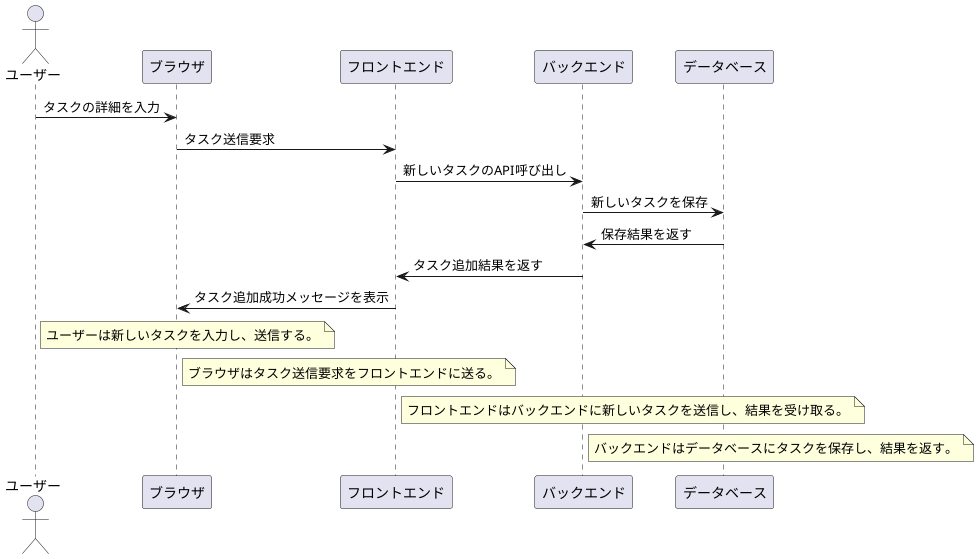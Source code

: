 @startuml
actor ユーザー
ユーザー -> ブラウザ : タスクの詳細を入力
ブラウザ -> フロントエンド : タスク送信要求
フロントエンド -> バックエンド : 新しいタスクのAPI呼び出し
バックエンド -> データベース : 新しいタスクを保存
データベース -> バックエンド : 保存結果を返す
バックエンド -> フロントエンド : タスク追加結果を返す
フロントエンド -> ブラウザ : タスク追加成功メッセージを表示

note right of ユーザー
  ユーザーは新しいタスクを入力し、送信する。
end note
note right of ブラウザ
  ブラウザはタスク送信要求をフロントエンドに送る。
end note
note right of フロントエンド
  フロントエンドはバックエンドに新しいタスクを送信し、結果を受け取る。
end note
note right of バックエンド
  バックエンドはデータベースにタスクを保存し、結果を返す。
end note
@enduml
